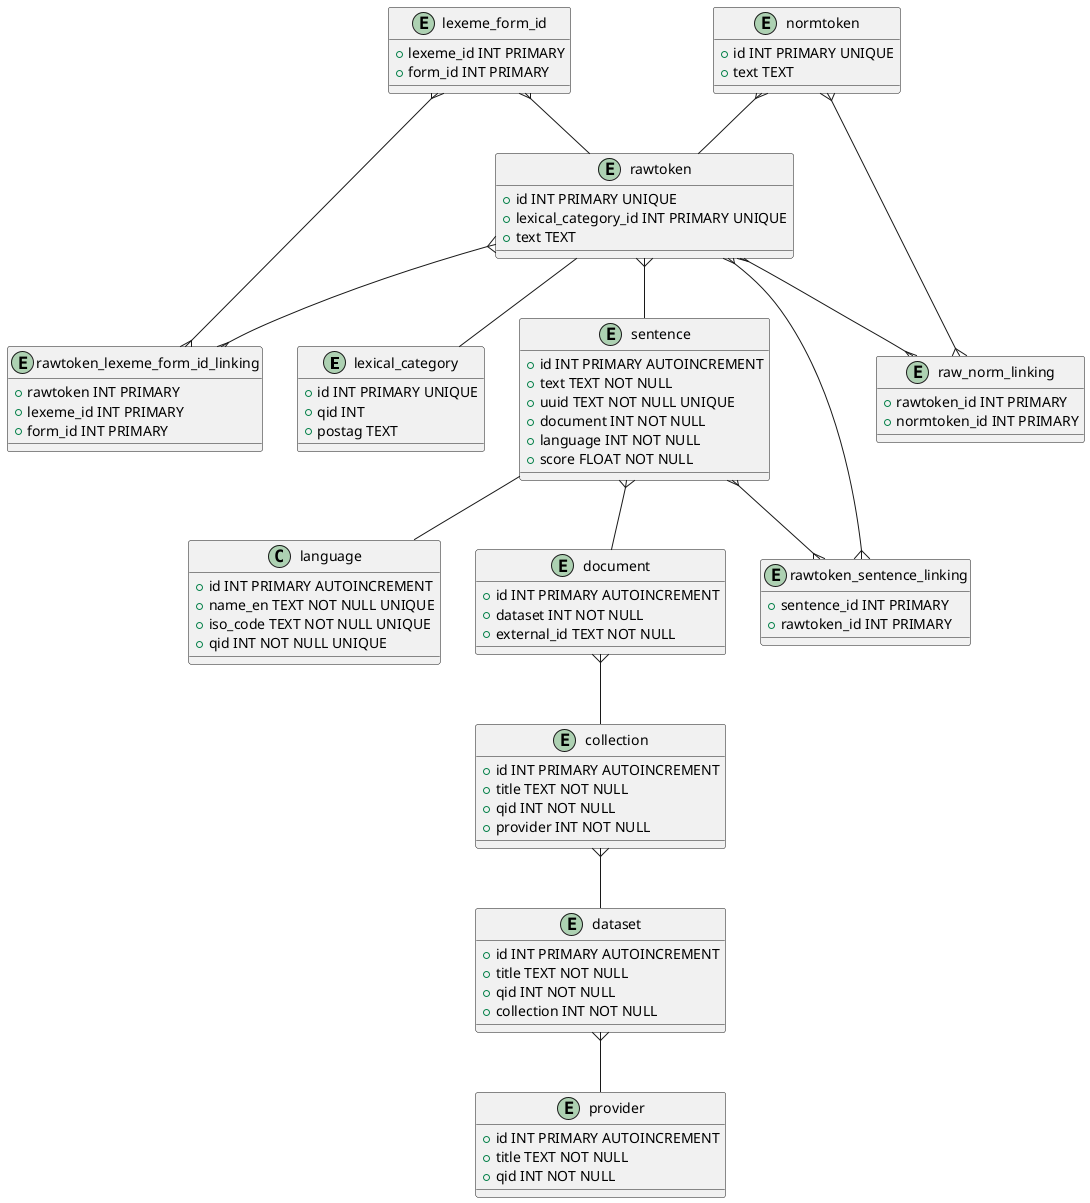 @startuml
'' Store information about token, lexical category and

'' This is needed to distinguish forms
'' VERB and AUX link to the same qid
entity lexical_category {
    + id INT PRIMARY UNIQUE
    + qid INT
    + postag TEXT
}

'' The ISO 639-1 code is stored like in the yml like so: 'en'
class language {
    + id INT PRIMARY AUTOINCREMENT
    + name_en TEXT NOT NULL UNIQUE
    + iso_code TEXT NOT NULL UNIQUE
    + qid INT NOT NULL UNIQUE
}
'' e.g. Riksdagenförvaltningen Q10655176)
entity provider {
    + id INT PRIMARY AUTOINCREMENT
    + title TEXT NOT NULL
    + qid INT NOT NULL
}
'' e.g. Riksdagens öppna data Q108560253
'' QID for this term: Q59294700
entity collection {
    + id INT PRIMARY AUTOINCREMENT
    + title TEXT NOT NULL
    + qid INT NOT NULL
    + provider INT NOT NULL
}

'' dataset is e.g. departementserien Q123501464
entity dataset {
    + id INT PRIMARY AUTOINCREMENT
    + title TEXT NOT NULL
    + qid INT NOT NULL
    + collection INT NOT NULL
}

'' e.g. GNB465, see https://www.riksdagen.se/sv/dokument-och-lagar/dokument/departementsserien/ds-1999-65-_gnb465/
entity document {
    + id INT PRIMARY AUTOINCREMENT
    + dataset INT NOT NULL
    + external_id TEXT NOT NULL
}

'' sentences is detected by the spaCy NLP
entity sentence {
    + id INT PRIMARY AUTOINCREMENT
    + text TEXT NOT NULL
    + uuid TEXT NOT NULL UNIQUE
    + document INT NOT NULL
    + language INT NOT NULL
    + score FLOAT NOT NULL
}

'' linking table
entity rawtoken_sentence_linking {
    + sentence_id INT PRIMARY
    + rawtoken_id INT PRIMARY
}

'' lexeme form ids can be matched later on to forms
entity lexeme_form_id {
    + lexeme_id INT PRIMARY
    + form_id INT PRIMARY
}

'' linking table
entity rawtoken_lexeme_form_id_linking {
    + rawtoken INT PRIMARY
    + lexeme_id INT PRIMARY
    + form_id INT PRIMARY
}

'' raw tokens appear in sentences as output form the NLP and have a lexical category
'' they have a composite primary key hardcoding them to a specific lexical category
entity rawtoken {
    + id INT PRIMARY UNIQUE
    + lexical_category_id INT PRIMARY UNIQUE
    + text TEXT
}

'' normalized tokens are derived from raw tokens and have no lexical category
'' They help users who want to lookup variations of any given token
'' e.g. the form Hus has the normalized token hus
'' e.g. the form statsminister has the normalized token statsminister
entity normtoken {
    + id INT PRIMARY UNIQUE
    + text TEXT
}

'' link table between forms and normalized tokens
entity raw_norm_linking {
    + rawtoken_id INT PRIMARY
    + normtoken_id INT PRIMARY
}


' one to many:
lexeme_form_id }-- rawtoken
normtoken }-- rawtoken
rawtoken }-- sentence
sentence }-- document
document }-- collection
collection }-- dataset
dataset }-- provider

' one to one
sentence -- language
rawtoken -- lexical_category

' many to many
rawtoken }--{ raw_norm_linking
normtoken }--{ raw_norm_linking
rawtoken }--{ rawtoken_sentence_linking
sentence }--{ rawtoken_sentence_linking
rawtoken }--{ rawtoken_lexeme_form_id_linking
lexeme_form_id }--{ rawtoken_lexeme_form_id_linking
@enduml

